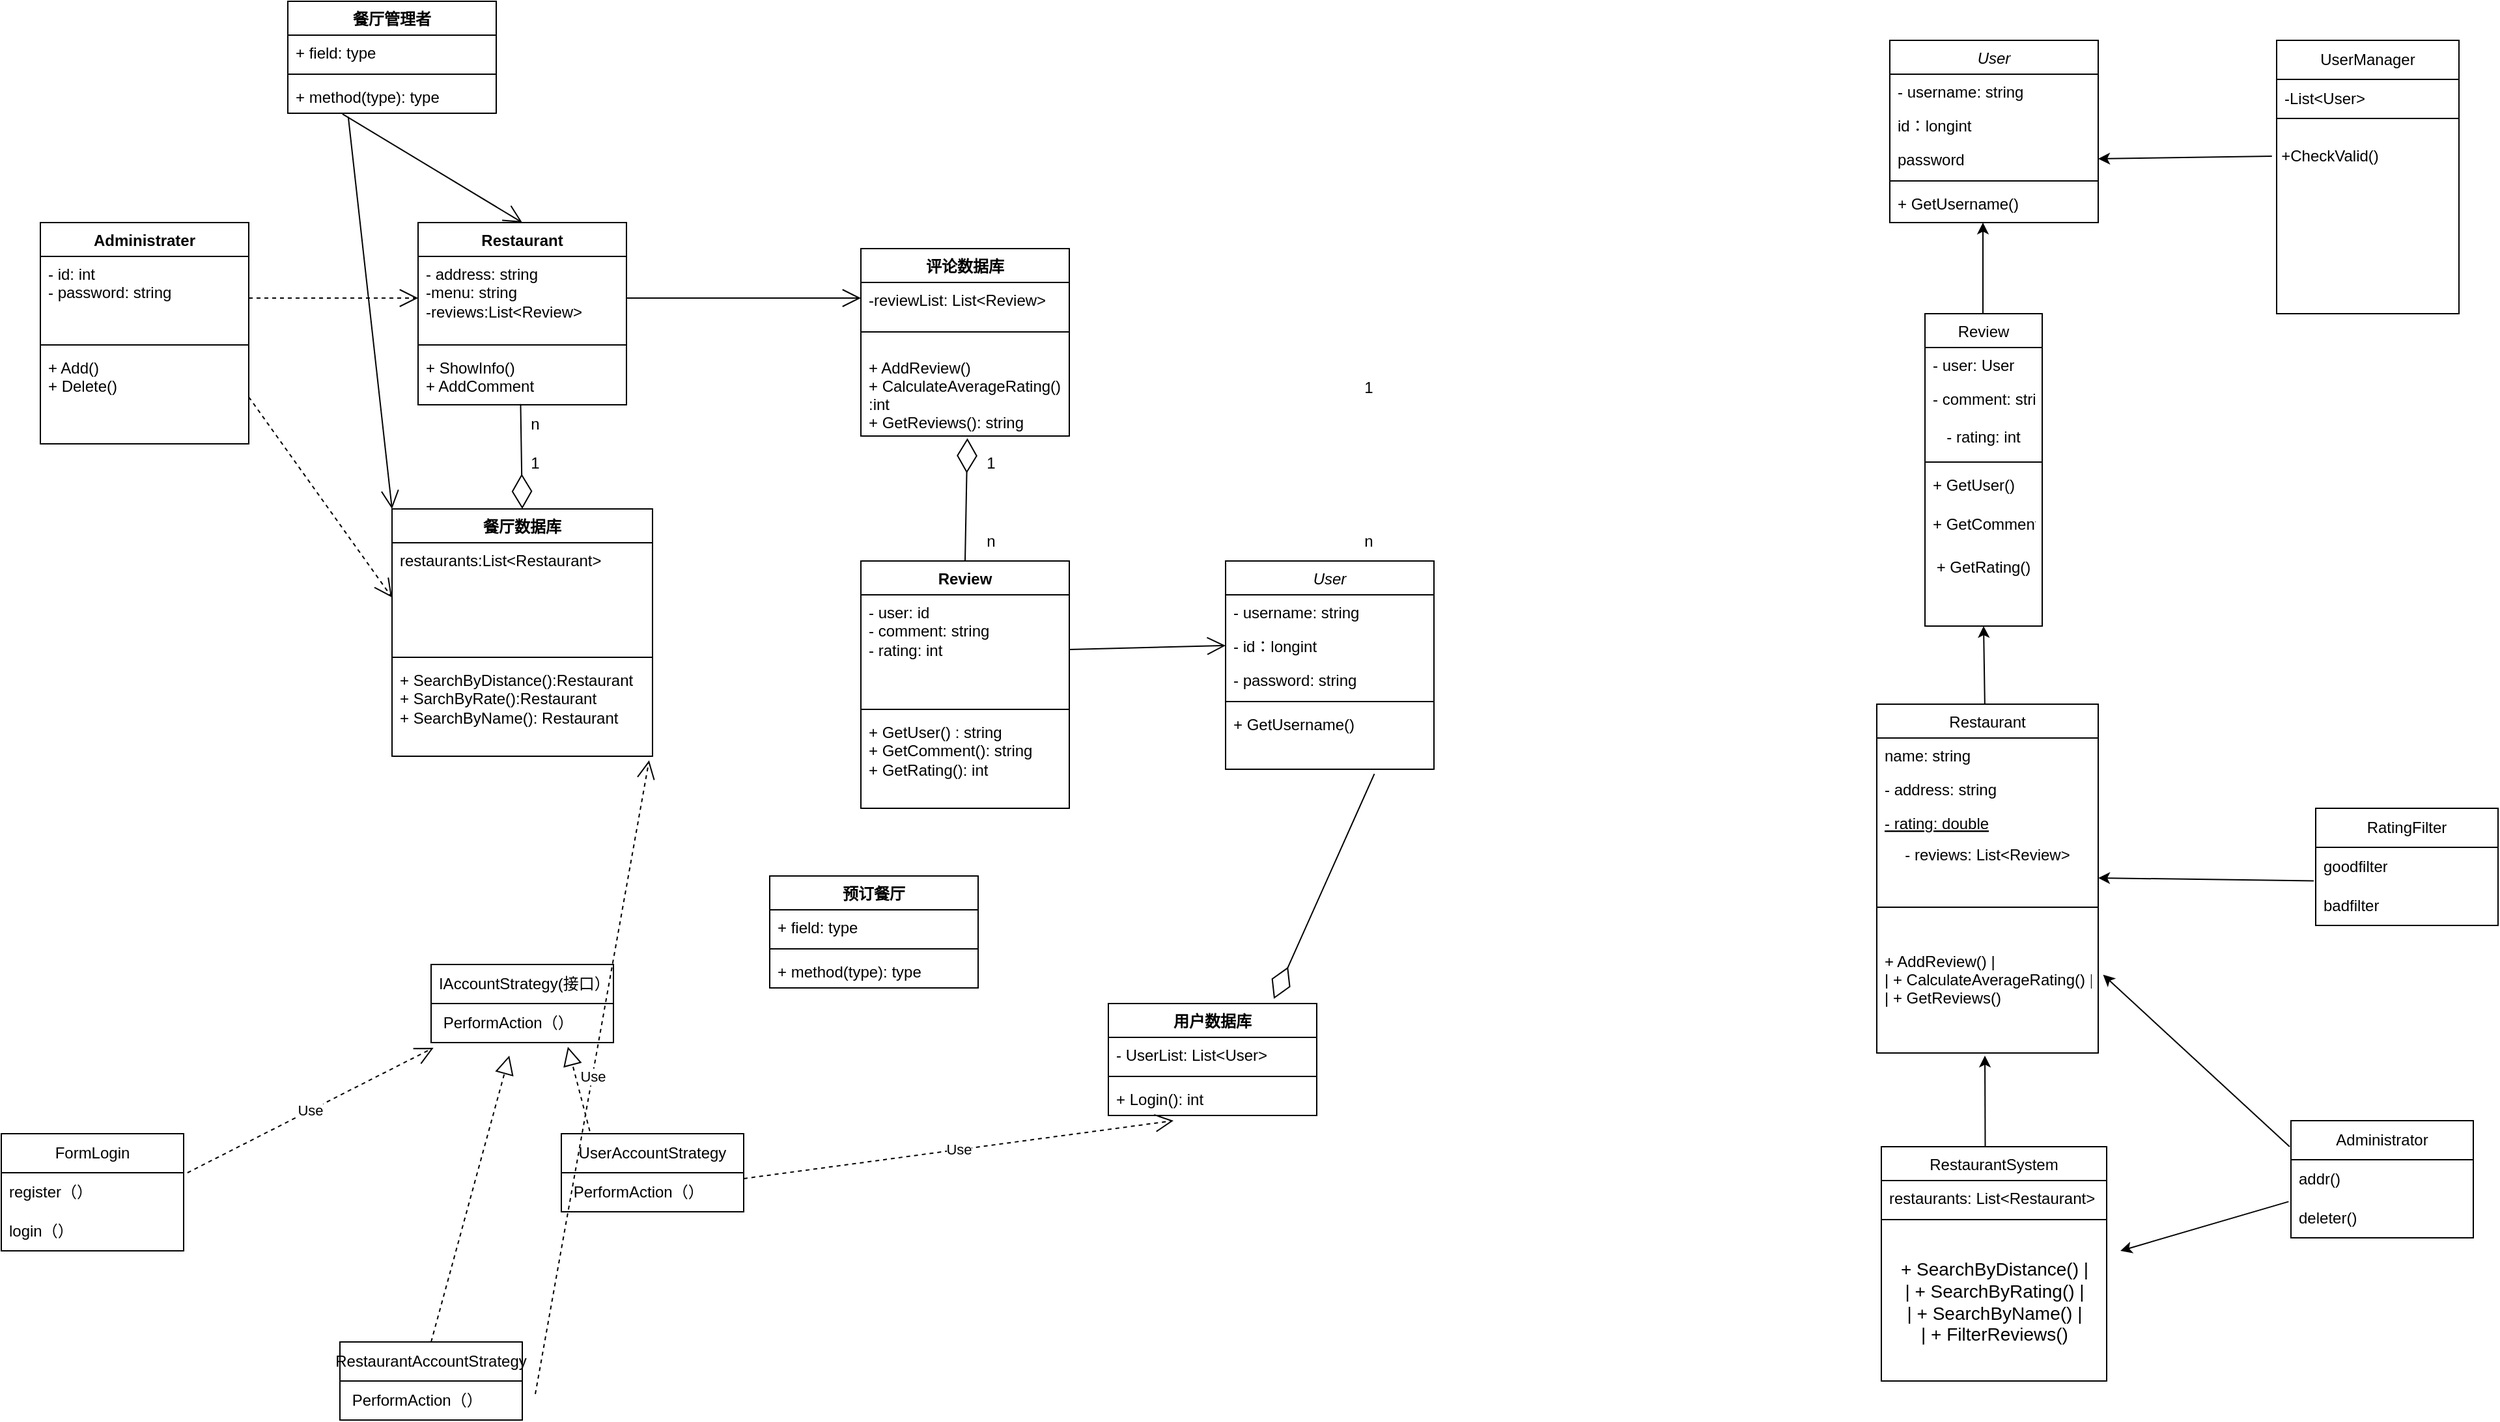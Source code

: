 <mxfile version="22.0.3" type="device">
  <diagram id="C5RBs43oDa-KdzZeNtuy" name="Page-1">
    <mxGraphModel dx="1863" dy="1783" grid="1" gridSize="10" guides="1" tooltips="1" connect="1" arrows="1" fold="1" page="1" pageScale="1" pageWidth="827" pageHeight="1169" math="0" shadow="0">
      <root>
        <mxCell id="WIyWlLk6GJQsqaUBKTNV-0" />
        <mxCell id="WIyWlLk6GJQsqaUBKTNV-1" parent="WIyWlLk6GJQsqaUBKTNV-0" />
        <mxCell id="zkfFHV4jXpPFQw0GAbJ--0" value=" User" style="swimlane;fontStyle=2;align=center;verticalAlign=top;childLayout=stackLayout;horizontal=1;startSize=26;horizontalStack=0;resizeParent=1;resizeLast=0;collapsible=1;marginBottom=0;rounded=0;shadow=0;strokeWidth=1;" parent="WIyWlLk6GJQsqaUBKTNV-1" vertex="1">
          <mxGeometry x="860" y="-100" width="160" height="140" as="geometry">
            <mxRectangle x="230" y="140" width="160" height="26" as="alternateBounds" />
          </mxGeometry>
        </mxCell>
        <mxCell id="zkfFHV4jXpPFQw0GAbJ--1" value="- username: string " style="text;align=left;verticalAlign=top;spacingLeft=4;spacingRight=4;overflow=hidden;rotatable=0;points=[[0,0.5],[1,0.5]];portConstraint=eastwest;" parent="zkfFHV4jXpPFQw0GAbJ--0" vertex="1">
          <mxGeometry y="26" width="160" height="26" as="geometry" />
        </mxCell>
        <mxCell id="zkfFHV4jXpPFQw0GAbJ--2" value="id：longint" style="text;align=left;verticalAlign=top;spacingLeft=4;spacingRight=4;overflow=hidden;rotatable=0;points=[[0,0.5],[1,0.5]];portConstraint=eastwest;rounded=0;shadow=0;html=0;" parent="zkfFHV4jXpPFQw0GAbJ--0" vertex="1">
          <mxGeometry y="52" width="160" height="26" as="geometry" />
        </mxCell>
        <mxCell id="zkfFHV4jXpPFQw0GAbJ--3" value="password" style="text;align=left;verticalAlign=top;spacingLeft=4;spacingRight=4;overflow=hidden;rotatable=0;points=[[0,0.5],[1,0.5]];portConstraint=eastwest;rounded=0;shadow=0;html=0;" parent="zkfFHV4jXpPFQw0GAbJ--0" vertex="1">
          <mxGeometry y="78" width="160" height="26" as="geometry" />
        </mxCell>
        <mxCell id="zkfFHV4jXpPFQw0GAbJ--4" value="" style="line;html=1;strokeWidth=1;align=left;verticalAlign=middle;spacingTop=-1;spacingLeft=3;spacingRight=3;rotatable=0;labelPosition=right;points=[];portConstraint=eastwest;" parent="zkfFHV4jXpPFQw0GAbJ--0" vertex="1">
          <mxGeometry y="104" width="160" height="8" as="geometry" />
        </mxCell>
        <mxCell id="zkfFHV4jXpPFQw0GAbJ--5" value="+ GetUsername()  " style="text;align=left;verticalAlign=top;spacingLeft=4;spacingRight=4;overflow=hidden;rotatable=0;points=[[0,0.5],[1,0.5]];portConstraint=eastwest;" parent="zkfFHV4jXpPFQw0GAbJ--0" vertex="1">
          <mxGeometry y="112" width="160" height="26" as="geometry" />
        </mxCell>
        <mxCell id="zkfFHV4jXpPFQw0GAbJ--6" value="Restaurant              " style="swimlane;fontStyle=0;align=center;verticalAlign=top;childLayout=stackLayout;horizontal=1;startSize=26;horizontalStack=0;resizeParent=1;resizeLast=0;collapsible=1;marginBottom=0;rounded=0;shadow=0;strokeWidth=1;" parent="WIyWlLk6GJQsqaUBKTNV-1" vertex="1">
          <mxGeometry x="850" y="410" width="170" height="268" as="geometry">
            <mxRectangle x="130" y="380" width="160" height="26" as="alternateBounds" />
          </mxGeometry>
        </mxCell>
        <mxCell id="zkfFHV4jXpPFQw0GAbJ--7" value="name: string" style="text;align=left;verticalAlign=top;spacingLeft=4;spacingRight=4;overflow=hidden;rotatable=0;points=[[0,0.5],[1,0.5]];portConstraint=eastwest;" parent="zkfFHV4jXpPFQw0GAbJ--6" vertex="1">
          <mxGeometry y="26" width="170" height="26" as="geometry" />
        </mxCell>
        <mxCell id="zkfFHV4jXpPFQw0GAbJ--8" value="- address: string  " style="text;align=left;verticalAlign=top;spacingLeft=4;spacingRight=4;overflow=hidden;rotatable=0;points=[[0,0.5],[1,0.5]];portConstraint=eastwest;rounded=0;shadow=0;html=0;" parent="zkfFHV4jXpPFQw0GAbJ--6" vertex="1">
          <mxGeometry y="52" width="170" height="26" as="geometry" />
        </mxCell>
        <mxCell id="zkfFHV4jXpPFQw0GAbJ--10" value="- rating: double" style="text;align=left;verticalAlign=top;spacingLeft=4;spacingRight=4;overflow=hidden;rotatable=0;points=[[0,0.5],[1,0.5]];portConstraint=eastwest;fontStyle=4" parent="zkfFHV4jXpPFQw0GAbJ--6" vertex="1">
          <mxGeometry y="78" width="170" height="26" as="geometry" />
        </mxCell>
        <mxCell id="euzQ65c0QDPBTw-7vzB8-6" value="- reviews: List&amp;lt;Review&amp;gt; " style="text;html=1;strokeColor=none;fillColor=none;align=center;verticalAlign=middle;whiteSpace=wrap;rounded=0;" parent="zkfFHV4jXpPFQw0GAbJ--6" vertex="1">
          <mxGeometry y="104" width="170" height="24" as="geometry" />
        </mxCell>
        <mxCell id="zkfFHV4jXpPFQw0GAbJ--9" value="" style="line;html=1;strokeWidth=1;align=left;verticalAlign=middle;spacingTop=-1;spacingLeft=3;spacingRight=3;rotatable=0;labelPosition=right;points=[];portConstraint=eastwest;" parent="zkfFHV4jXpPFQw0GAbJ--6" vertex="1">
          <mxGeometry y="128" width="170" height="56" as="geometry" />
        </mxCell>
        <mxCell id="zkfFHV4jXpPFQw0GAbJ--11" value="+ AddReview()                  |&#xa;| + CalculateAverageRating()     |&#xa;| + GetReviews()" style="text;align=left;verticalAlign=top;spacingLeft=4;spacingRight=4;overflow=hidden;rotatable=0;points=[[0,0.5],[1,0.5]];portConstraint=eastwest;" parent="zkfFHV4jXpPFQw0GAbJ--6" vertex="1">
          <mxGeometry y="184" width="170" height="66" as="geometry" />
        </mxCell>
        <mxCell id="zkfFHV4jXpPFQw0GAbJ--13" value="RestaurantSystem" style="swimlane;fontStyle=0;align=center;verticalAlign=top;childLayout=stackLayout;horizontal=1;startSize=26;horizontalStack=0;resizeParent=1;resizeLast=0;collapsible=1;marginBottom=0;rounded=0;shadow=0;strokeWidth=1;" parent="WIyWlLk6GJQsqaUBKTNV-1" vertex="1">
          <mxGeometry x="853.5" y="750" width="173" height="180" as="geometry">
            <mxRectangle x="340" y="380" width="170" height="26" as="alternateBounds" />
          </mxGeometry>
        </mxCell>
        <mxCell id="zkfFHV4jXpPFQw0GAbJ--14" value="restaurants: List&lt;Restaurant&gt;" style="text;align=left;verticalAlign=top;spacingLeft=4;spacingRight=4;overflow=hidden;rotatable=0;points=[[0,0.5],[1,0.5]];portConstraint=eastwest;" parent="zkfFHV4jXpPFQw0GAbJ--13" vertex="1">
          <mxGeometry y="26" width="173" height="26" as="geometry" />
        </mxCell>
        <mxCell id="zkfFHV4jXpPFQw0GAbJ--15" value="" style="line;html=1;strokeWidth=1;align=left;verticalAlign=middle;spacingTop=-1;spacingLeft=3;spacingRight=3;rotatable=0;labelPosition=right;points=[];portConstraint=eastwest;" parent="zkfFHV4jXpPFQw0GAbJ--13" vertex="1">
          <mxGeometry y="52" width="173" height="8" as="geometry" />
        </mxCell>
        <mxCell id="euzQ65c0QDPBTw-7vzB8-3" value="+ SearchByDistance()           |&lt;br style=&quot;font-size: 14px;&quot;&gt;| + SearchByRating()             |&lt;br style=&quot;font-size: 14px;&quot;&gt;| + SearchByName()               |&lt;br style=&quot;font-size: 14px;&quot;&gt;| + FilterReviews()" style="text;html=1;align=center;verticalAlign=middle;resizable=0;points=[];autosize=1;strokeColor=none;fillColor=none;spacingTop=12;spacing=9;spacingBottom=-5;fontSize=14;" parent="zkfFHV4jXpPFQw0GAbJ--13" vertex="1">
          <mxGeometry y="60" width="173" height="100" as="geometry" />
        </mxCell>
        <mxCell id="zkfFHV4jXpPFQw0GAbJ--17" value="Review" style="swimlane;fontStyle=0;align=center;verticalAlign=top;childLayout=stackLayout;horizontal=1;startSize=26;horizontalStack=0;resizeParent=1;resizeLast=0;collapsible=1;marginBottom=0;rounded=0;shadow=0;strokeWidth=1;" parent="WIyWlLk6GJQsqaUBKTNV-1" vertex="1">
          <mxGeometry x="887" y="110" width="90" height="240" as="geometry">
            <mxRectangle x="550" y="140" width="160" height="26" as="alternateBounds" />
          </mxGeometry>
        </mxCell>
        <mxCell id="zkfFHV4jXpPFQw0GAbJ--20" value="- user: User " style="text;align=left;verticalAlign=top;spacingLeft=4;spacingRight=4;overflow=hidden;rotatable=0;points=[[0,0.5],[1,0.5]];portConstraint=eastwest;rounded=0;shadow=0;html=0;" parent="zkfFHV4jXpPFQw0GAbJ--17" vertex="1">
          <mxGeometry y="26" width="90" height="26" as="geometry" />
        </mxCell>
        <mxCell id="zkfFHV4jXpPFQw0GAbJ--22" value="- comment: string" style="text;align=left;verticalAlign=top;spacingLeft=4;spacingRight=4;overflow=hidden;rotatable=0;points=[[0,0.5],[1,0.5]];portConstraint=eastwest;rounded=0;shadow=0;html=0;" parent="zkfFHV4jXpPFQw0GAbJ--17" vertex="1">
          <mxGeometry y="52" width="90" height="28" as="geometry" />
        </mxCell>
        <mxCell id="euzQ65c0QDPBTw-7vzB8-10" value="- rating: int " style="text;html=1;strokeColor=none;fillColor=none;align=center;verticalAlign=middle;whiteSpace=wrap;rounded=0;" parent="zkfFHV4jXpPFQw0GAbJ--17" vertex="1">
          <mxGeometry y="80" width="90" height="30" as="geometry" />
        </mxCell>
        <mxCell id="zkfFHV4jXpPFQw0GAbJ--23" value="" style="line;html=1;strokeWidth=1;align=left;verticalAlign=middle;spacingTop=-1;spacingLeft=3;spacingRight=3;rotatable=0;labelPosition=right;points=[];portConstraint=eastwest;" parent="zkfFHV4jXpPFQw0GAbJ--17" vertex="1">
          <mxGeometry y="110" width="90" height="8" as="geometry" />
        </mxCell>
        <mxCell id="zkfFHV4jXpPFQw0GAbJ--24" value="+ GetUser()" style="text;align=left;verticalAlign=top;spacingLeft=4;spacingRight=4;overflow=hidden;rotatable=0;points=[[0,0.5],[1,0.5]];portConstraint=eastwest;" parent="zkfFHV4jXpPFQw0GAbJ--17" vertex="1">
          <mxGeometry y="118" width="90" height="30" as="geometry" />
        </mxCell>
        <mxCell id="zkfFHV4jXpPFQw0GAbJ--25" value="+ GetComment()" style="text;align=left;verticalAlign=top;spacingLeft=4;spacingRight=4;overflow=hidden;rotatable=0;points=[[0,0.5],[1,0.5]];portConstraint=eastwest;" parent="zkfFHV4jXpPFQw0GAbJ--17" vertex="1">
          <mxGeometry y="148" width="90" height="32" as="geometry" />
        </mxCell>
        <mxCell id="euzQ65c0QDPBTw-7vzB8-11" value="+ GetRating() " style="text;html=1;strokeColor=none;fillColor=none;align=center;verticalAlign=middle;whiteSpace=wrap;rounded=0;" parent="zkfFHV4jXpPFQw0GAbJ--17" vertex="1">
          <mxGeometry y="180" width="90" height="30" as="geometry" />
        </mxCell>
        <mxCell id="euzQ65c0QDPBTw-7vzB8-14" value="" style="endArrow=classic;html=1;rounded=0;exitX=0.5;exitY=0;exitDx=0;exitDy=0;" parent="WIyWlLk6GJQsqaUBKTNV-1" edge="1">
          <mxGeometry width="50" height="50" relative="1" as="geometry">
            <mxPoint x="933.25" y="750" as="sourcePoint" />
            <mxPoint x="933" y="680" as="targetPoint" />
            <Array as="points" />
          </mxGeometry>
        </mxCell>
        <mxCell id="euzQ65c0QDPBTw-7vzB8-15" value="RatingFilter" style="swimlane;fontStyle=0;childLayout=stackLayout;horizontal=1;startSize=30;horizontalStack=0;resizeParent=1;resizeParentMax=0;resizeLast=0;collapsible=1;marginBottom=0;whiteSpace=wrap;html=1;" parent="WIyWlLk6GJQsqaUBKTNV-1" vertex="1">
          <mxGeometry x="1187" y="490" width="140" height="90" as="geometry" />
        </mxCell>
        <mxCell id="euzQ65c0QDPBTw-7vzB8-16" value="goodfilter" style="text;strokeColor=none;fillColor=none;align=left;verticalAlign=middle;spacingLeft=4;spacingRight=4;overflow=hidden;points=[[0,0.5],[1,0.5]];portConstraint=eastwest;rotatable=0;whiteSpace=wrap;html=1;" parent="euzQ65c0QDPBTw-7vzB8-15" vertex="1">
          <mxGeometry y="30" width="140" height="30" as="geometry" />
        </mxCell>
        <mxCell id="euzQ65c0QDPBTw-7vzB8-17" value="badfilter" style="text;strokeColor=none;fillColor=none;align=left;verticalAlign=middle;spacingLeft=4;spacingRight=4;overflow=hidden;points=[[0,0.5],[1,0.5]];portConstraint=eastwest;rotatable=0;whiteSpace=wrap;html=1;" parent="euzQ65c0QDPBTw-7vzB8-15" vertex="1">
          <mxGeometry y="60" width="140" height="30" as="geometry" />
        </mxCell>
        <mxCell id="euzQ65c0QDPBTw-7vzB8-27" value="" style="endArrow=classic;html=1;rounded=0;entryX=0.5;entryY=1;entryDx=0;entryDy=0;" parent="WIyWlLk6GJQsqaUBKTNV-1" source="zkfFHV4jXpPFQw0GAbJ--6" target="zkfFHV4jXpPFQw0GAbJ--17" edge="1">
          <mxGeometry width="50" height="50" relative="1" as="geometry">
            <mxPoint x="877" y="400" as="sourcePoint" />
            <mxPoint x="927" y="350" as="targetPoint" />
          </mxGeometry>
        </mxCell>
        <mxCell id="euzQ65c0QDPBTw-7vzB8-31" value="" style="endArrow=classic;html=1;rounded=0;" parent="WIyWlLk6GJQsqaUBKTNV-1" edge="1">
          <mxGeometry width="50" height="50" relative="1" as="geometry">
            <mxPoint x="931.5" y="110" as="sourcePoint" />
            <mxPoint x="931.5" y="40" as="targetPoint" />
          </mxGeometry>
        </mxCell>
        <mxCell id="euzQ65c0QDPBTw-7vzB8-33" value="" style="endArrow=classic;html=1;rounded=0;exitX=-0.011;exitY=-0.14;exitDx=0;exitDy=0;exitPerimeter=0;" parent="WIyWlLk6GJQsqaUBKTNV-1" source="euzQ65c0QDPBTw-7vzB8-17" edge="1">
          <mxGeometry width="50" height="50" relative="1" as="geometry">
            <mxPoint x="1177" y="540" as="sourcePoint" />
            <mxPoint x="1020" y="543.5" as="targetPoint" />
          </mxGeometry>
        </mxCell>
        <mxCell id="euzQ65c0QDPBTw-7vzB8-48" value="" style="endArrow=classic;html=1;rounded=0;exitX=-0.026;exitY=0.193;exitDx=0;exitDy=0;exitPerimeter=0;entryX=1;entryY=0.5;entryDx=0;entryDy=0;" parent="WIyWlLk6GJQsqaUBKTNV-1" target="zkfFHV4jXpPFQw0GAbJ--3" edge="1">
          <mxGeometry width="50" height="50" relative="1" as="geometry">
            <mxPoint x="1153.36" y="-11.05" as="sourcePoint" />
            <mxPoint x="1117" y="-10" as="targetPoint" />
          </mxGeometry>
        </mxCell>
        <mxCell id="euzQ65c0QDPBTw-7vzB8-49" value="Administrator" style="swimlane;fontStyle=0;childLayout=stackLayout;horizontal=1;startSize=30;horizontalStack=0;resizeParent=1;resizeParentMax=0;resizeLast=0;collapsible=1;marginBottom=0;whiteSpace=wrap;html=1;" parent="WIyWlLk6GJQsqaUBKTNV-1" vertex="1">
          <mxGeometry x="1168" y="730" width="140" height="90" as="geometry" />
        </mxCell>
        <mxCell id="euzQ65c0QDPBTw-7vzB8-51" value="addr()" style="text;strokeColor=none;fillColor=none;align=left;verticalAlign=middle;spacingLeft=4;spacingRight=4;overflow=hidden;points=[[0,0.5],[1,0.5]];portConstraint=eastwest;rotatable=0;whiteSpace=wrap;html=1;" parent="euzQ65c0QDPBTw-7vzB8-49" vertex="1">
          <mxGeometry y="30" width="140" height="30" as="geometry" />
        </mxCell>
        <mxCell id="euzQ65c0QDPBTw-7vzB8-52" value="deleter()" style="text;strokeColor=none;fillColor=none;align=left;verticalAlign=middle;spacingLeft=4;spacingRight=4;overflow=hidden;points=[[0,0.5],[1,0.5]];portConstraint=eastwest;rotatable=0;whiteSpace=wrap;html=1;" parent="euzQ65c0QDPBTw-7vzB8-49" vertex="1">
          <mxGeometry y="60" width="140" height="30" as="geometry" />
        </mxCell>
        <mxCell id="euzQ65c0QDPBTw-7vzB8-53" value="" style="endArrow=classic;html=1;rounded=0;exitX=-0.013;exitY=0.073;exitDx=0;exitDy=0;exitPerimeter=0;" parent="WIyWlLk6GJQsqaUBKTNV-1" source="euzQ65c0QDPBTw-7vzB8-52" edge="1">
          <mxGeometry width="50" height="50" relative="1" as="geometry">
            <mxPoint x="1157" y="820" as="sourcePoint" />
            <mxPoint x="1037" y="830" as="targetPoint" />
          </mxGeometry>
        </mxCell>
        <mxCell id="euzQ65c0QDPBTw-7vzB8-55" value="" style="endArrow=classic;html=1;rounded=0;entryX=1.022;entryY=0.361;entryDx=0;entryDy=0;entryPerimeter=0;" parent="WIyWlLk6GJQsqaUBKTNV-1" target="zkfFHV4jXpPFQw0GAbJ--11" edge="1">
          <mxGeometry width="50" height="50" relative="1" as="geometry">
            <mxPoint x="1167" y="750" as="sourcePoint" />
            <mxPoint x="1157" y="720" as="targetPoint" />
          </mxGeometry>
        </mxCell>
        <mxCell id="Ykv1_-mQLD1aMlNf52iv-0" value="Restaurant" style="swimlane;fontStyle=1;align=center;verticalAlign=top;childLayout=stackLayout;horizontal=1;startSize=26;horizontalStack=0;resizeParent=1;resizeParentMax=0;resizeLast=0;collapsible=1;marginBottom=0;whiteSpace=wrap;html=1;" parent="WIyWlLk6GJQsqaUBKTNV-1" vertex="1">
          <mxGeometry x="-270" y="40" width="160" height="140" as="geometry" />
        </mxCell>
        <mxCell id="Ykv1_-mQLD1aMlNf52iv-1" value="- address: string&lt;br&gt;-menu: string&lt;br&gt;-reviews:List&amp;lt;Review&amp;gt;" style="text;strokeColor=none;fillColor=none;align=left;verticalAlign=top;spacingLeft=4;spacingRight=4;overflow=hidden;rotatable=0;points=[[0,0.5],[1,0.5]];portConstraint=eastwest;whiteSpace=wrap;html=1;" parent="Ykv1_-mQLD1aMlNf52iv-0" vertex="1">
          <mxGeometry y="26" width="160" height="64" as="geometry" />
        </mxCell>
        <mxCell id="Ykv1_-mQLD1aMlNf52iv-2" value="" style="line;strokeWidth=1;fillColor=none;align=left;verticalAlign=middle;spacingTop=-1;spacingLeft=3;spacingRight=3;rotatable=0;labelPosition=right;points=[];portConstraint=eastwest;strokeColor=inherit;" parent="Ykv1_-mQLD1aMlNf52iv-0" vertex="1">
          <mxGeometry y="90" width="160" height="8" as="geometry" />
        </mxCell>
        <mxCell id="Ykv1_-mQLD1aMlNf52iv-3" value="+ ShowInfo()&lt;br&gt;+ AddComment" style="text;strokeColor=none;fillColor=none;align=left;verticalAlign=top;spacingLeft=4;spacingRight=4;overflow=hidden;rotatable=0;points=[[0,0.5],[1,0.5]];portConstraint=eastwest;whiteSpace=wrap;html=1;" parent="Ykv1_-mQLD1aMlNf52iv-0" vertex="1">
          <mxGeometry y="98" width="160" height="42" as="geometry" />
        </mxCell>
        <mxCell id="Ykv1_-mQLD1aMlNf52iv-13" value="Review" style="swimlane;fontStyle=1;align=center;verticalAlign=top;childLayout=stackLayout;horizontal=1;startSize=26;horizontalStack=0;resizeParent=1;resizeParentMax=0;resizeLast=0;collapsible=1;marginBottom=0;whiteSpace=wrap;html=1;" parent="WIyWlLk6GJQsqaUBKTNV-1" vertex="1">
          <mxGeometry x="70" y="300" width="160" height="190" as="geometry" />
        </mxCell>
        <mxCell id="Ykv1_-mQLD1aMlNf52iv-14" value="- user: id&lt;br&gt;- comment: string&lt;br&gt;- rating: int" style="text;strokeColor=none;fillColor=none;align=left;verticalAlign=top;spacingLeft=4;spacingRight=4;overflow=hidden;rotatable=0;points=[[0,0.5],[1,0.5]];portConstraint=eastwest;whiteSpace=wrap;html=1;" parent="Ykv1_-mQLD1aMlNf52iv-13" vertex="1">
          <mxGeometry y="26" width="160" height="84" as="geometry" />
        </mxCell>
        <mxCell id="Ykv1_-mQLD1aMlNf52iv-15" value="" style="line;strokeWidth=1;fillColor=none;align=left;verticalAlign=middle;spacingTop=-1;spacingLeft=3;spacingRight=3;rotatable=0;labelPosition=right;points=[];portConstraint=eastwest;strokeColor=inherit;" parent="Ykv1_-mQLD1aMlNf52iv-13" vertex="1">
          <mxGeometry y="110" width="160" height="8" as="geometry" />
        </mxCell>
        <mxCell id="Ykv1_-mQLD1aMlNf52iv-16" value="+ GetUser() : string&lt;br&gt;+ GetComment(): string&lt;br&gt;+ GetRating(): int&lt;br&gt;" style="text;strokeColor=none;fillColor=none;align=left;verticalAlign=top;spacingLeft=4;spacingRight=4;overflow=hidden;rotatable=0;points=[[0,0.5],[1,0.5]];portConstraint=eastwest;whiteSpace=wrap;html=1;" parent="Ykv1_-mQLD1aMlNf52iv-13" vertex="1">
          <mxGeometry y="118" width="160" height="72" as="geometry" />
        </mxCell>
        <mxCell id="Ykv1_-mQLD1aMlNf52iv-21" value="" style="endArrow=open;endFill=1;endSize=12;html=1;rounded=0;exitX=1;exitY=0.5;exitDx=0;exitDy=0;entryX=0;entryY=0.5;entryDx=0;entryDy=0;" parent="WIyWlLk6GJQsqaUBKTNV-1" source="Ykv1_-mQLD1aMlNf52iv-1" target="Ykv1_-mQLD1aMlNf52iv-26" edge="1">
          <mxGeometry width="160" relative="1" as="geometry">
            <mxPoint x="-120" y="90" as="sourcePoint" />
            <mxPoint x="60" y="83" as="targetPoint" />
          </mxGeometry>
        </mxCell>
        <mxCell id="Ykv1_-mQLD1aMlNf52iv-25" value="评论数据库&lt;br&gt;" style="swimlane;fontStyle=1;align=center;verticalAlign=top;childLayout=stackLayout;horizontal=1;startSize=26;horizontalStack=0;resizeParent=1;resizeParentMax=0;resizeLast=0;collapsible=1;marginBottom=0;whiteSpace=wrap;html=1;" parent="WIyWlLk6GJQsqaUBKTNV-1" vertex="1">
          <mxGeometry x="70" y="60" width="160" height="144" as="geometry" />
        </mxCell>
        <mxCell id="Ykv1_-mQLD1aMlNf52iv-26" value="-reviewList: List&amp;lt;Review&amp;gt;" style="text;strokeColor=none;fillColor=none;align=left;verticalAlign=top;spacingLeft=4;spacingRight=4;overflow=hidden;rotatable=0;points=[[0,0.5],[1,0.5]];portConstraint=eastwest;whiteSpace=wrap;html=1;" parent="Ykv1_-mQLD1aMlNf52iv-25" vertex="1">
          <mxGeometry y="26" width="160" height="24" as="geometry" />
        </mxCell>
        <mxCell id="Ykv1_-mQLD1aMlNf52iv-27" value="" style="line;strokeWidth=1;fillColor=none;align=left;verticalAlign=middle;spacingTop=-1;spacingLeft=3;spacingRight=3;rotatable=0;labelPosition=right;points=[];portConstraint=eastwest;strokeColor=inherit;" parent="Ykv1_-mQLD1aMlNf52iv-25" vertex="1">
          <mxGeometry y="50" width="160" height="28" as="geometry" />
        </mxCell>
        <mxCell id="Ykv1_-mQLD1aMlNf52iv-24" value="+ AddReview() &#xa;+ CalculateAverageRating() &#xa;:int&#xa;+ GetReviews(): string" style="text;align=left;verticalAlign=top;spacingLeft=4;spacingRight=4;overflow=hidden;rotatable=0;points=[[0,0.5],[1,0.5]];portConstraint=eastwest;" parent="Ykv1_-mQLD1aMlNf52iv-25" vertex="1">
          <mxGeometry y="78" width="160" height="66" as="geometry" />
        </mxCell>
        <mxCell id="Ykv1_-mQLD1aMlNf52iv-30" value=" User" style="swimlane;fontStyle=2;align=center;verticalAlign=top;childLayout=stackLayout;horizontal=1;startSize=26;horizontalStack=0;resizeParent=1;resizeLast=0;collapsible=1;marginBottom=0;rounded=0;shadow=0;strokeWidth=1;" parent="WIyWlLk6GJQsqaUBKTNV-1" vertex="1">
          <mxGeometry x="350" y="300" width="160" height="160" as="geometry">
            <mxRectangle x="230" y="140" width="160" height="26" as="alternateBounds" />
          </mxGeometry>
        </mxCell>
        <mxCell id="Ykv1_-mQLD1aMlNf52iv-31" value="- username: string " style="text;align=left;verticalAlign=top;spacingLeft=4;spacingRight=4;overflow=hidden;rotatable=0;points=[[0,0.5],[1,0.5]];portConstraint=eastwest;" parent="Ykv1_-mQLD1aMlNf52iv-30" vertex="1">
          <mxGeometry y="26" width="160" height="26" as="geometry" />
        </mxCell>
        <mxCell id="Ykv1_-mQLD1aMlNf52iv-32" value="- id：longint" style="text;align=left;verticalAlign=top;spacingLeft=4;spacingRight=4;overflow=hidden;rotatable=0;points=[[0,0.5],[1,0.5]];portConstraint=eastwest;rounded=0;shadow=0;html=0;" parent="Ykv1_-mQLD1aMlNf52iv-30" vertex="1">
          <mxGeometry y="52" width="160" height="26" as="geometry" />
        </mxCell>
        <mxCell id="Ykv1_-mQLD1aMlNf52iv-33" value="- password: string" style="text;align=left;verticalAlign=top;spacingLeft=4;spacingRight=4;overflow=hidden;rotatable=0;points=[[0,0.5],[1,0.5]];portConstraint=eastwest;rounded=0;shadow=0;html=0;" parent="Ykv1_-mQLD1aMlNf52iv-30" vertex="1">
          <mxGeometry y="78" width="160" height="26" as="geometry" />
        </mxCell>
        <mxCell id="Ykv1_-mQLD1aMlNf52iv-34" value="" style="line;html=1;strokeWidth=1;align=left;verticalAlign=middle;spacingTop=-1;spacingLeft=3;spacingRight=3;rotatable=0;labelPosition=right;points=[];portConstraint=eastwest;" parent="Ykv1_-mQLD1aMlNf52iv-30" vertex="1">
          <mxGeometry y="104" width="160" height="8" as="geometry" />
        </mxCell>
        <mxCell id="Ykv1_-mQLD1aMlNf52iv-35" value="+ GetUsername()  " style="text;align=left;verticalAlign=top;spacingLeft=4;spacingRight=4;overflow=hidden;rotatable=0;points=[[0,0.5],[1,0.5]];portConstraint=eastwest;" parent="Ykv1_-mQLD1aMlNf52iv-30" vertex="1">
          <mxGeometry y="112" width="160" height="48" as="geometry" />
        </mxCell>
        <mxCell id="Ykv1_-mQLD1aMlNf52iv-36" value="" style="endArrow=open;endFill=1;endSize=12;html=1;rounded=0;exitX=1;exitY=0.5;exitDx=0;exitDy=0;entryX=0;entryY=0.5;entryDx=0;entryDy=0;" parent="WIyWlLk6GJQsqaUBKTNV-1" source="Ykv1_-mQLD1aMlNf52iv-14" target="Ykv1_-mQLD1aMlNf52iv-32" edge="1">
          <mxGeometry width="160" relative="1" as="geometry">
            <mxPoint x="250" y="370" as="sourcePoint" />
            <mxPoint x="310" y="350" as="targetPoint" />
          </mxGeometry>
        </mxCell>
        <mxCell id="Ykv1_-mQLD1aMlNf52iv-48" value="" style="endArrow=diamondThin;endFill=0;endSize=24;html=1;rounded=0;exitX=0.5;exitY=0;exitDx=0;exitDy=0;entryX=0.511;entryY=1.025;entryDx=0;entryDy=0;entryPerimeter=0;" parent="WIyWlLk6GJQsqaUBKTNV-1" source="Ykv1_-mQLD1aMlNf52iv-13" target="Ykv1_-mQLD1aMlNf52iv-24" edge="1">
          <mxGeometry width="160" relative="1" as="geometry">
            <mxPoint x="130" y="190" as="sourcePoint" />
            <mxPoint x="140" y="230" as="targetPoint" />
          </mxGeometry>
        </mxCell>
        <mxCell id="Ykv1_-mQLD1aMlNf52iv-49" value="" style="endArrow=diamondThin;endFill=0;endSize=24;html=1;rounded=0;exitX=0.492;exitY=0.986;exitDx=0;exitDy=0;entryX=0.5;entryY=0;entryDx=0;entryDy=0;exitPerimeter=0;" parent="WIyWlLk6GJQsqaUBKTNV-1" source="Ykv1_-mQLD1aMlNf52iv-3" target="Ykv1_-mQLD1aMlNf52iv-74" edge="1">
          <mxGeometry width="160" relative="1" as="geometry">
            <mxPoint x="-80" y="292" as="sourcePoint" />
            <mxPoint x="-208.0" y="240" as="targetPoint" />
          </mxGeometry>
        </mxCell>
        <mxCell id="Ykv1_-mQLD1aMlNf52iv-52" value="1" style="text;html=1;strokeColor=none;fillColor=none;align=center;verticalAlign=middle;whiteSpace=wrap;rounded=0;" parent="WIyWlLk6GJQsqaUBKTNV-1" vertex="1">
          <mxGeometry x="-210" y="210" width="60" height="30" as="geometry" />
        </mxCell>
        <mxCell id="Ykv1_-mQLD1aMlNf52iv-53" value="n" style="text;html=1;strokeColor=none;fillColor=none;align=center;verticalAlign=middle;whiteSpace=wrap;rounded=0;" parent="WIyWlLk6GJQsqaUBKTNV-1" vertex="1">
          <mxGeometry x="-210" y="180" width="60" height="30" as="geometry" />
        </mxCell>
        <mxCell id="Ykv1_-mQLD1aMlNf52iv-54" value="1" style="text;html=1;strokeColor=none;fillColor=none;align=center;verticalAlign=middle;whiteSpace=wrap;rounded=0;" parent="WIyWlLk6GJQsqaUBKTNV-1" vertex="1">
          <mxGeometry x="140" y="210" width="60" height="30" as="geometry" />
        </mxCell>
        <mxCell id="Ykv1_-mQLD1aMlNf52iv-55" value="n" style="text;html=1;strokeColor=none;fillColor=none;align=center;verticalAlign=middle;whiteSpace=wrap;rounded=0;" parent="WIyWlLk6GJQsqaUBKTNV-1" vertex="1">
          <mxGeometry x="140" y="270" width="60" height="30" as="geometry" />
        </mxCell>
        <mxCell id="Ykv1_-mQLD1aMlNf52iv-56" value="UserManager" style="swimlane;fontStyle=0;childLayout=stackLayout;horizontal=1;startSize=30;horizontalStack=0;resizeParent=1;resizeParentMax=0;resizeLast=0;collapsible=1;marginBottom=0;whiteSpace=wrap;html=1;" parent="WIyWlLk6GJQsqaUBKTNV-1" vertex="1">
          <mxGeometry x="1157" y="-100" width="140" height="60" as="geometry" />
        </mxCell>
        <mxCell id="Ykv1_-mQLD1aMlNf52iv-57" value="-List&amp;lt;User&amp;gt;" style="text;strokeColor=none;fillColor=none;align=left;verticalAlign=middle;spacingLeft=4;spacingRight=4;overflow=hidden;points=[[0,0.5],[1,0.5]];portConstraint=eastwest;rotatable=0;whiteSpace=wrap;html=1;" parent="Ykv1_-mQLD1aMlNf52iv-56" vertex="1">
          <mxGeometry y="30" width="140" height="30" as="geometry" />
        </mxCell>
        <mxCell id="Ykv1_-mQLD1aMlNf52iv-58" value="" style="swimlane;startSize=0;" parent="WIyWlLk6GJQsqaUBKTNV-1" vertex="1">
          <mxGeometry x="1157" y="-40" width="140" height="150" as="geometry" />
        </mxCell>
        <mxCell id="Ykv1_-mQLD1aMlNf52iv-59" value="+CheckValid()" style="text;html=1;strokeColor=none;fillColor=none;align=center;verticalAlign=middle;whiteSpace=wrap;rounded=0;" parent="Ykv1_-mQLD1aMlNf52iv-58" vertex="1">
          <mxGeometry x="11" y="14" width="60" height="30" as="geometry" />
        </mxCell>
        <mxCell id="Ykv1_-mQLD1aMlNf52iv-60" value="用户数据库" style="swimlane;fontStyle=1;align=center;verticalAlign=top;childLayout=stackLayout;horizontal=1;startSize=26;horizontalStack=0;resizeParent=1;resizeParentMax=0;resizeLast=0;collapsible=1;marginBottom=0;whiteSpace=wrap;html=1;" parent="WIyWlLk6GJQsqaUBKTNV-1" vertex="1">
          <mxGeometry x="260" y="640" width="160" height="86" as="geometry" />
        </mxCell>
        <mxCell id="Ykv1_-mQLD1aMlNf52iv-61" value="- UserList: List&amp;lt;User&amp;gt;" style="text;strokeColor=none;fillColor=none;align=left;verticalAlign=top;spacingLeft=4;spacingRight=4;overflow=hidden;rotatable=0;points=[[0,0.5],[1,0.5]];portConstraint=eastwest;whiteSpace=wrap;html=1;" parent="Ykv1_-mQLD1aMlNf52iv-60" vertex="1">
          <mxGeometry y="26" width="160" height="26" as="geometry" />
        </mxCell>
        <mxCell id="Ykv1_-mQLD1aMlNf52iv-62" value="" style="line;strokeWidth=1;fillColor=none;align=left;verticalAlign=middle;spacingTop=-1;spacingLeft=3;spacingRight=3;rotatable=0;labelPosition=right;points=[];portConstraint=eastwest;strokeColor=inherit;" parent="Ykv1_-mQLD1aMlNf52iv-60" vertex="1">
          <mxGeometry y="52" width="160" height="8" as="geometry" />
        </mxCell>
        <mxCell id="Ykv1_-mQLD1aMlNf52iv-63" value="+ Login(): int" style="text;strokeColor=none;fillColor=none;align=left;verticalAlign=top;spacingLeft=4;spacingRight=4;overflow=hidden;rotatable=0;points=[[0,0.5],[1,0.5]];portConstraint=eastwest;whiteSpace=wrap;html=1;" parent="Ykv1_-mQLD1aMlNf52iv-60" vertex="1">
          <mxGeometry y="60" width="160" height="26" as="geometry" />
        </mxCell>
        <mxCell id="Ykv1_-mQLD1aMlNf52iv-65" value="1" style="text;html=1;strokeColor=none;fillColor=none;align=center;verticalAlign=middle;whiteSpace=wrap;rounded=0;" parent="WIyWlLk6GJQsqaUBKTNV-1" vertex="1">
          <mxGeometry x="430" y="152" width="60" height="30" as="geometry" />
        </mxCell>
        <mxCell id="Ykv1_-mQLD1aMlNf52iv-66" value="n" style="text;html=1;strokeColor=none;fillColor=none;align=center;verticalAlign=middle;whiteSpace=wrap;rounded=0;" parent="WIyWlLk6GJQsqaUBKTNV-1" vertex="1">
          <mxGeometry x="430" y="270" width="60" height="30" as="geometry" />
        </mxCell>
        <mxCell id="Ykv1_-mQLD1aMlNf52iv-67" value="" style="endArrow=diamondThin;endFill=0;endSize=24;html=1;rounded=0;entryX=0.794;entryY=-0.042;entryDx=0;entryDy=0;exitX=0.714;exitY=1.075;exitDx=0;exitDy=0;entryPerimeter=0;exitPerimeter=0;" parent="WIyWlLk6GJQsqaUBKTNV-1" source="Ykv1_-mQLD1aMlNf52iv-35" target="Ykv1_-mQLD1aMlNf52iv-60" edge="1">
          <mxGeometry width="160" relative="1" as="geometry">
            <mxPoint x="370" y="230" as="sourcePoint" />
            <mxPoint x="530" y="230" as="targetPoint" />
          </mxGeometry>
        </mxCell>
        <mxCell id="Ykv1_-mQLD1aMlNf52iv-68" value="Administrater" style="swimlane;fontStyle=1;align=center;verticalAlign=top;childLayout=stackLayout;horizontal=1;startSize=26;horizontalStack=0;resizeParent=1;resizeParentMax=0;resizeLast=0;collapsible=1;marginBottom=0;whiteSpace=wrap;html=1;" parent="WIyWlLk6GJQsqaUBKTNV-1" vertex="1">
          <mxGeometry x="-560" y="40" width="160" height="170" as="geometry" />
        </mxCell>
        <mxCell id="Ykv1_-mQLD1aMlNf52iv-69" value="- id: int&lt;br&gt;- password: string" style="text;strokeColor=none;fillColor=none;align=left;verticalAlign=top;spacingLeft=4;spacingRight=4;overflow=hidden;rotatable=0;points=[[0,0.5],[1,0.5]];portConstraint=eastwest;whiteSpace=wrap;html=1;" parent="Ykv1_-mQLD1aMlNf52iv-68" vertex="1">
          <mxGeometry y="26" width="160" height="64" as="geometry" />
        </mxCell>
        <mxCell id="Ykv1_-mQLD1aMlNf52iv-70" value="" style="line;strokeWidth=1;fillColor=none;align=left;verticalAlign=middle;spacingTop=-1;spacingLeft=3;spacingRight=3;rotatable=0;labelPosition=right;points=[];portConstraint=eastwest;strokeColor=inherit;" parent="Ykv1_-mQLD1aMlNf52iv-68" vertex="1">
          <mxGeometry y="90" width="160" height="8" as="geometry" />
        </mxCell>
        <mxCell id="Ykv1_-mQLD1aMlNf52iv-71" value="+ Add()&lt;br&gt;+ Delete()" style="text;strokeColor=none;fillColor=none;align=left;verticalAlign=top;spacingLeft=4;spacingRight=4;overflow=hidden;rotatable=0;points=[[0,0.5],[1,0.5]];portConstraint=eastwest;whiteSpace=wrap;html=1;" parent="Ykv1_-mQLD1aMlNf52iv-68" vertex="1">
          <mxGeometry y="98" width="160" height="72" as="geometry" />
        </mxCell>
        <mxCell id="Ykv1_-mQLD1aMlNf52iv-72" value="" style="endArrow=open;endSize=12;dashed=1;html=1;rounded=0;exitX=1;exitY=0.5;exitDx=0;exitDy=0;entryX=0;entryY=0.5;entryDx=0;entryDy=0;" parent="WIyWlLk6GJQsqaUBKTNV-1" source="Ykv1_-mQLD1aMlNf52iv-69" target="Ykv1_-mQLD1aMlNf52iv-1" edge="1">
          <mxGeometry width="160" relative="1" as="geometry">
            <mxPoint x="-640" y="550" as="sourcePoint" />
            <mxPoint x="-480" y="550" as="targetPoint" />
          </mxGeometry>
        </mxCell>
        <mxCell id="Ykv1_-mQLD1aMlNf52iv-73" value="" style="endArrow=open;endSize=12;dashed=1;html=1;rounded=0;exitX=1;exitY=0.5;exitDx=0;exitDy=0;entryX=0;entryY=0.5;entryDx=0;entryDy=0;" parent="WIyWlLk6GJQsqaUBKTNV-1" source="Ykv1_-mQLD1aMlNf52iv-71" target="Ykv1_-mQLD1aMlNf52iv-75" edge="1">
          <mxGeometry width="160" relative="1" as="geometry">
            <mxPoint x="-550" y="585" as="sourcePoint" />
            <mxPoint x="-296.5" y="279" as="targetPoint" />
          </mxGeometry>
        </mxCell>
        <mxCell id="Ykv1_-mQLD1aMlNf52iv-74" value="餐厅数据库&lt;br&gt;" style="swimlane;fontStyle=1;align=center;verticalAlign=top;childLayout=stackLayout;horizontal=1;startSize=26;horizontalStack=0;resizeParent=1;resizeParentMax=0;resizeLast=0;collapsible=1;marginBottom=0;whiteSpace=wrap;html=1;" parent="WIyWlLk6GJQsqaUBKTNV-1" vertex="1">
          <mxGeometry x="-290" y="260" width="200" height="190" as="geometry" />
        </mxCell>
        <mxCell id="Ykv1_-mQLD1aMlNf52iv-75" value="restaurants:List&amp;lt;Restaurant&amp;gt;" style="text;strokeColor=none;fillColor=none;align=left;verticalAlign=top;spacingLeft=4;spacingRight=4;overflow=hidden;rotatable=0;points=[[0,0.5],[1,0.5]];portConstraint=eastwest;whiteSpace=wrap;html=1;" parent="Ykv1_-mQLD1aMlNf52iv-74" vertex="1">
          <mxGeometry y="26" width="200" height="84" as="geometry" />
        </mxCell>
        <mxCell id="Ykv1_-mQLD1aMlNf52iv-76" value="" style="line;strokeWidth=1;fillColor=none;align=left;verticalAlign=middle;spacingTop=-1;spacingLeft=3;spacingRight=3;rotatable=0;labelPosition=right;points=[];portConstraint=eastwest;strokeColor=inherit;" parent="Ykv1_-mQLD1aMlNf52iv-74" vertex="1">
          <mxGeometry y="110" width="200" height="8" as="geometry" />
        </mxCell>
        <mxCell id="Ykv1_-mQLD1aMlNf52iv-77" value="+ SearchByDistance():Restaurant&lt;br&gt;+ SarchByRate():Restaurant&lt;br&gt;+ SearchByName(): Restaurant" style="text;strokeColor=none;fillColor=none;align=left;verticalAlign=top;spacingLeft=4;spacingRight=4;overflow=hidden;rotatable=0;points=[[0,0.5],[1,0.5]];portConstraint=eastwest;whiteSpace=wrap;html=1;" parent="Ykv1_-mQLD1aMlNf52iv-74" vertex="1">
          <mxGeometry y="118" width="200" height="72" as="geometry" />
        </mxCell>
        <mxCell id="TAhR2VZPhpsl1yCr92vN-4" value="预订餐厅" style="swimlane;fontStyle=1;align=center;verticalAlign=top;childLayout=stackLayout;horizontal=1;startSize=26;horizontalStack=0;resizeParent=1;resizeParentMax=0;resizeLast=0;collapsible=1;marginBottom=0;whiteSpace=wrap;html=1;" parent="WIyWlLk6GJQsqaUBKTNV-1" vertex="1">
          <mxGeometry y="542" width="160" height="86" as="geometry" />
        </mxCell>
        <mxCell id="TAhR2VZPhpsl1yCr92vN-5" value="+ field: type" style="text;strokeColor=none;fillColor=none;align=left;verticalAlign=top;spacingLeft=4;spacingRight=4;overflow=hidden;rotatable=0;points=[[0,0.5],[1,0.5]];portConstraint=eastwest;whiteSpace=wrap;html=1;" parent="TAhR2VZPhpsl1yCr92vN-4" vertex="1">
          <mxGeometry y="26" width="160" height="26" as="geometry" />
        </mxCell>
        <mxCell id="TAhR2VZPhpsl1yCr92vN-6" value="" style="line;strokeWidth=1;fillColor=none;align=left;verticalAlign=middle;spacingTop=-1;spacingLeft=3;spacingRight=3;rotatable=0;labelPosition=right;points=[];portConstraint=eastwest;strokeColor=inherit;" parent="TAhR2VZPhpsl1yCr92vN-4" vertex="1">
          <mxGeometry y="52" width="160" height="8" as="geometry" />
        </mxCell>
        <mxCell id="TAhR2VZPhpsl1yCr92vN-7" value="+ method(type): type" style="text;strokeColor=none;fillColor=none;align=left;verticalAlign=top;spacingLeft=4;spacingRight=4;overflow=hidden;rotatable=0;points=[[0,0.5],[1,0.5]];portConstraint=eastwest;whiteSpace=wrap;html=1;" parent="TAhR2VZPhpsl1yCr92vN-4" vertex="1">
          <mxGeometry y="60" width="160" height="26" as="geometry" />
        </mxCell>
        <mxCell id="TAhR2VZPhpsl1yCr92vN-8" value="餐厅管理者&lt;br&gt;" style="swimlane;fontStyle=1;align=center;verticalAlign=top;childLayout=stackLayout;horizontal=1;startSize=26;horizontalStack=0;resizeParent=1;resizeParentMax=0;resizeLast=0;collapsible=1;marginBottom=0;whiteSpace=wrap;html=1;" parent="WIyWlLk6GJQsqaUBKTNV-1" vertex="1">
          <mxGeometry x="-370" y="-130" width="160" height="86" as="geometry" />
        </mxCell>
        <mxCell id="TAhR2VZPhpsl1yCr92vN-9" value="+ field: type" style="text;strokeColor=none;fillColor=none;align=left;verticalAlign=top;spacingLeft=4;spacingRight=4;overflow=hidden;rotatable=0;points=[[0,0.5],[1,0.5]];portConstraint=eastwest;whiteSpace=wrap;html=1;" parent="TAhR2VZPhpsl1yCr92vN-8" vertex="1">
          <mxGeometry y="26" width="160" height="26" as="geometry" />
        </mxCell>
        <mxCell id="TAhR2VZPhpsl1yCr92vN-10" value="" style="line;strokeWidth=1;fillColor=none;align=left;verticalAlign=middle;spacingTop=-1;spacingLeft=3;spacingRight=3;rotatable=0;labelPosition=right;points=[];portConstraint=eastwest;strokeColor=inherit;" parent="TAhR2VZPhpsl1yCr92vN-8" vertex="1">
          <mxGeometry y="52" width="160" height="8" as="geometry" />
        </mxCell>
        <mxCell id="TAhR2VZPhpsl1yCr92vN-11" value="+ method(type): type" style="text;strokeColor=none;fillColor=none;align=left;verticalAlign=top;spacingLeft=4;spacingRight=4;overflow=hidden;rotatable=0;points=[[0,0.5],[1,0.5]];portConstraint=eastwest;whiteSpace=wrap;html=1;" parent="TAhR2VZPhpsl1yCr92vN-8" vertex="1">
          <mxGeometry y="60" width="160" height="26" as="geometry" />
        </mxCell>
        <mxCell id="TAhR2VZPhpsl1yCr92vN-12" value="" style="endArrow=open;endFill=1;endSize=12;html=1;rounded=0;exitX=0.262;exitY=1.02;exitDx=0;exitDy=0;exitPerimeter=0;entryX=0.5;entryY=0;entryDx=0;entryDy=0;" parent="WIyWlLk6GJQsqaUBKTNV-1" source="TAhR2VZPhpsl1yCr92vN-11" target="Ykv1_-mQLD1aMlNf52iv-0" edge="1">
          <mxGeometry width="160" relative="1" as="geometry">
            <mxPoint x="-540" y="370" as="sourcePoint" />
            <mxPoint x="-380" y="370" as="targetPoint" />
          </mxGeometry>
        </mxCell>
        <mxCell id="TAhR2VZPhpsl1yCr92vN-13" value="" style="endArrow=open;endFill=1;endSize=12;html=1;rounded=0;exitX=0.29;exitY=1.108;exitDx=0;exitDy=0;exitPerimeter=0;entryX=0;entryY=0;entryDx=0;entryDy=0;" parent="WIyWlLk6GJQsqaUBKTNV-1" source="TAhR2VZPhpsl1yCr92vN-11" target="Ykv1_-mQLD1aMlNf52iv-74" edge="1">
          <mxGeometry width="160" relative="1" as="geometry">
            <mxPoint x="-400" y="260" as="sourcePoint" />
            <mxPoint x="-240" y="260" as="targetPoint" />
          </mxGeometry>
        </mxCell>
        <mxCell id="WVZaVCuNDSLw2VL6mQHo-0" value="FormLogin" style="swimlane;fontStyle=0;childLayout=stackLayout;horizontal=1;startSize=30;horizontalStack=0;resizeParent=1;resizeParentMax=0;resizeLast=0;collapsible=1;marginBottom=0;whiteSpace=wrap;html=1;" vertex="1" parent="WIyWlLk6GJQsqaUBKTNV-1">
          <mxGeometry x="-590" y="740" width="140" height="90" as="geometry" />
        </mxCell>
        <mxCell id="WVZaVCuNDSLw2VL6mQHo-1" value="register（）" style="text;strokeColor=none;fillColor=none;align=left;verticalAlign=middle;spacingLeft=4;spacingRight=4;overflow=hidden;points=[[0,0.5],[1,0.5]];portConstraint=eastwest;rotatable=0;whiteSpace=wrap;html=1;" vertex="1" parent="WVZaVCuNDSLw2VL6mQHo-0">
          <mxGeometry y="30" width="140" height="30" as="geometry" />
        </mxCell>
        <mxCell id="WVZaVCuNDSLw2VL6mQHo-2" value="login（）" style="text;strokeColor=none;fillColor=none;align=left;verticalAlign=middle;spacingLeft=4;spacingRight=4;overflow=hidden;points=[[0,0.5],[1,0.5]];portConstraint=eastwest;rotatable=0;whiteSpace=wrap;html=1;" vertex="1" parent="WVZaVCuNDSLw2VL6mQHo-0">
          <mxGeometry y="60" width="140" height="30" as="geometry" />
        </mxCell>
        <mxCell id="WVZaVCuNDSLw2VL6mQHo-4" value="&amp;nbsp;IAccountStrategy(接口）" style="swimlane;fontStyle=0;childLayout=stackLayout;horizontal=1;startSize=30;horizontalStack=0;resizeParent=1;resizeParentMax=0;resizeLast=0;collapsible=1;marginBottom=0;whiteSpace=wrap;html=1;" vertex="1" parent="WIyWlLk6GJQsqaUBKTNV-1">
          <mxGeometry x="-260" y="610" width="140" height="60" as="geometry" />
        </mxCell>
        <mxCell id="WVZaVCuNDSLw2VL6mQHo-5" value="&amp;nbsp;PerformAction（）" style="text;strokeColor=none;fillColor=none;align=left;verticalAlign=middle;spacingLeft=4;spacingRight=4;overflow=hidden;points=[[0,0.5],[1,0.5]];portConstraint=eastwest;rotatable=0;whiteSpace=wrap;html=1;" vertex="1" parent="WVZaVCuNDSLw2VL6mQHo-4">
          <mxGeometry y="30" width="140" height="30" as="geometry" />
        </mxCell>
        <mxCell id="WVZaVCuNDSLw2VL6mQHo-8" value="UserAccountStrategy" style="swimlane;fontStyle=0;childLayout=stackLayout;horizontal=1;startSize=30;horizontalStack=0;resizeParent=1;resizeParentMax=0;resizeLast=0;collapsible=1;marginBottom=0;whiteSpace=wrap;html=1;" vertex="1" parent="WIyWlLk6GJQsqaUBKTNV-1">
          <mxGeometry x="-160" y="740" width="140" height="60" as="geometry" />
        </mxCell>
        <mxCell id="WVZaVCuNDSLw2VL6mQHo-9" value="&amp;nbsp;PerformAction（）" style="text;strokeColor=none;fillColor=none;align=left;verticalAlign=middle;spacingLeft=4;spacingRight=4;overflow=hidden;points=[[0,0.5],[1,0.5]];portConstraint=eastwest;rotatable=0;whiteSpace=wrap;html=1;" vertex="1" parent="WVZaVCuNDSLw2VL6mQHo-8">
          <mxGeometry y="30" width="140" height="30" as="geometry" />
        </mxCell>
        <mxCell id="WVZaVCuNDSLw2VL6mQHo-12" value="RestaurantAccountStrategy" style="swimlane;fontStyle=0;childLayout=stackLayout;horizontal=1;startSize=30;horizontalStack=0;resizeParent=1;resizeParentMax=0;resizeLast=0;collapsible=1;marginBottom=0;whiteSpace=wrap;html=1;" vertex="1" parent="WIyWlLk6GJQsqaUBKTNV-1">
          <mxGeometry x="-330" y="900" width="140" height="60" as="geometry" />
        </mxCell>
        <mxCell id="WVZaVCuNDSLw2VL6mQHo-13" value="&amp;nbsp;PerformAction（）" style="text;strokeColor=none;fillColor=none;align=left;verticalAlign=middle;spacingLeft=4;spacingRight=4;overflow=hidden;points=[[0,0.5],[1,0.5]];portConstraint=eastwest;rotatable=0;whiteSpace=wrap;html=1;" vertex="1" parent="WVZaVCuNDSLw2VL6mQHo-12">
          <mxGeometry y="30" width="140" height="30" as="geometry" />
        </mxCell>
        <mxCell id="WVZaVCuNDSLw2VL6mQHo-20" value="" style="endArrow=block;dashed=1;endFill=0;endSize=12;html=1;rounded=0;entryX=0.75;entryY=1.107;entryDx=0;entryDy=0;entryPerimeter=0;exitX=0.156;exitY=-0.033;exitDx=0;exitDy=0;exitPerimeter=0;" edge="1" parent="WIyWlLk6GJQsqaUBKTNV-1" source="WVZaVCuNDSLw2VL6mQHo-8" target="WVZaVCuNDSLw2VL6mQHo-5">
          <mxGeometry width="160" relative="1" as="geometry">
            <mxPoint x="-270" y="720" as="sourcePoint" />
            <mxPoint x="-110" y="720" as="targetPoint" />
          </mxGeometry>
        </mxCell>
        <mxCell id="WVZaVCuNDSLw2VL6mQHo-21" value="" style="endArrow=block;dashed=1;endFill=0;endSize=12;html=1;rounded=0;entryX=0.429;entryY=1.333;entryDx=0;entryDy=0;entryPerimeter=0;exitX=0.5;exitY=0;exitDx=0;exitDy=0;" edge="1" parent="WIyWlLk6GJQsqaUBKTNV-1" source="WVZaVCuNDSLw2VL6mQHo-12" target="WVZaVCuNDSLw2VL6mQHo-5">
          <mxGeometry width="160" relative="1" as="geometry">
            <mxPoint x="-310" y="830" as="sourcePoint" />
            <mxPoint x="-150" y="830" as="targetPoint" />
          </mxGeometry>
        </mxCell>
        <mxCell id="WVZaVCuNDSLw2VL6mQHo-22" value="Use" style="endArrow=open;endSize=12;dashed=1;html=1;rounded=0;exitX=1.021;exitY=0;exitDx=0;exitDy=0;exitPerimeter=0;entryX=0.013;entryY=1.133;entryDx=0;entryDy=0;entryPerimeter=0;" edge="1" parent="WIyWlLk6GJQsqaUBKTNV-1" source="WVZaVCuNDSLw2VL6mQHo-1" target="WVZaVCuNDSLw2VL6mQHo-5">
          <mxGeometry width="160" relative="1" as="geometry">
            <mxPoint x="-390" y="770" as="sourcePoint" />
            <mxPoint x="-160" y="770" as="targetPoint" />
          </mxGeometry>
        </mxCell>
        <mxCell id="WVZaVCuNDSLw2VL6mQHo-24" value="Use" style="endArrow=open;endSize=12;dashed=1;html=1;rounded=0;" edge="1" parent="WIyWlLk6GJQsqaUBKTNV-1">
          <mxGeometry width="160" relative="1" as="geometry">
            <mxPoint x="-20" y="774.5" as="sourcePoint" />
            <mxPoint x="310" y="730" as="targetPoint" />
          </mxGeometry>
        </mxCell>
        <mxCell id="WVZaVCuNDSLw2VL6mQHo-25" value="Use" style="endArrow=open;endSize=12;dashed=1;html=1;rounded=0;entryX=0.987;entryY=1.044;entryDx=0;entryDy=0;entryPerimeter=0;" edge="1" parent="WIyWlLk6GJQsqaUBKTNV-1" target="Ykv1_-mQLD1aMlNf52iv-77">
          <mxGeometry width="160" relative="1" as="geometry">
            <mxPoint x="-180" y="940" as="sourcePoint" />
            <mxPoint x="350" y="730" as="targetPoint" />
          </mxGeometry>
        </mxCell>
      </root>
    </mxGraphModel>
  </diagram>
</mxfile>
